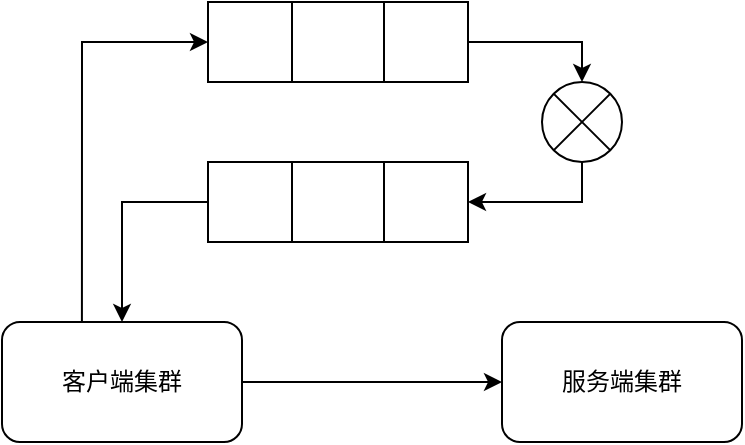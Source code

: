 <mxfile version="11.2.4" type="github" pages="1"><diagram id="y6vV1LG-eIwbxb2APr-B" name="Page-1"><mxGraphModel dx="946" dy="536" grid="1" gridSize="10" guides="1" tooltips="1" connect="1" arrows="1" fold="1" page="1" pageScale="1" pageWidth="826" pageHeight="1169" math="0" shadow="0"><root><mxCell id="0"/><mxCell id="1" parent="0"/><mxCell id="tdyY6P99xuA0VA6IPJe8-6" style="edgeStyle=orthogonalEdgeStyle;rounded=0;orthogonalLoop=1;jettySize=auto;html=1;entryX=1;entryY=0.5;entryDx=0;entryDy=0;exitX=0.333;exitY=0;exitDx=0;exitDy=0;exitPerimeter=0;" edge="1" parent="1" source="tdyY6P99xuA0VA6IPJe8-1" target="tdyY6P99xuA0VA6IPJe8-3"><mxGeometry relative="1" as="geometry"/></mxCell><mxCell id="tdyY6P99xuA0VA6IPJe8-15" style="edgeStyle=orthogonalEdgeStyle;rounded=0;orthogonalLoop=1;jettySize=auto;html=1;" edge="1" parent="1" source="tdyY6P99xuA0VA6IPJe8-1" target="tdyY6P99xuA0VA6IPJe8-2"><mxGeometry relative="1" as="geometry"/></mxCell><mxCell id="tdyY6P99xuA0VA6IPJe8-1" value="客户端集群" style="rounded=1;whiteSpace=wrap;html=1;" vertex="1" parent="1"><mxGeometry x="180" y="200" width="120" height="60" as="geometry"/></mxCell><mxCell id="tdyY6P99xuA0VA6IPJe8-2" value="服务端集群" style="rounded=1;whiteSpace=wrap;html=1;" vertex="1" parent="1"><mxGeometry x="430" y="200" width="120" height="60" as="geometry"/></mxCell><mxCell id="tdyY6P99xuA0VA6IPJe8-12" style="edgeStyle=orthogonalEdgeStyle;rounded=0;orthogonalLoop=1;jettySize=auto;html=1;entryX=0.5;entryY=0;entryDx=0;entryDy=0;" edge="1" parent="1" source="tdyY6P99xuA0VA6IPJe8-3" target="tdyY6P99xuA0VA6IPJe8-14"><mxGeometry relative="1" as="geometry"><mxPoint x="560" y="30" as="targetPoint"/></mxGeometry></mxCell><mxCell id="tdyY6P99xuA0VA6IPJe8-3" value="" style="shape=process;whiteSpace=wrap;html=1;backgroundOutline=1;size=0.325;rotation=-180;" vertex="1" parent="1"><mxGeometry x="283" y="40" width="130" height="40" as="geometry"/></mxCell><mxCell id="tdyY6P99xuA0VA6IPJe8-9" style="edgeStyle=orthogonalEdgeStyle;rounded=0;orthogonalLoop=1;jettySize=auto;html=1;exitX=1;exitY=0.5;exitDx=0;exitDy=0;" edge="1" parent="1" source="tdyY6P99xuA0VA6IPJe8-5" target="tdyY6P99xuA0VA6IPJe8-1"><mxGeometry relative="1" as="geometry"/></mxCell><mxCell id="tdyY6P99xuA0VA6IPJe8-5" value="" style="shape=process;whiteSpace=wrap;html=1;backgroundOutline=1;size=0.325;rotation=180;" vertex="1" parent="1"><mxGeometry x="283" y="120" width="130" height="40" as="geometry"/></mxCell><mxCell id="tdyY6P99xuA0VA6IPJe8-13" style="edgeStyle=orthogonalEdgeStyle;rounded=0;orthogonalLoop=1;jettySize=auto;html=1;entryX=0;entryY=0.5;entryDx=0;entryDy=0;exitX=0.5;exitY=1;exitDx=0;exitDy=0;" edge="1" parent="1" source="tdyY6P99xuA0VA6IPJe8-14" target="tdyY6P99xuA0VA6IPJe8-5"><mxGeometry relative="1" as="geometry"><mxPoint x="470" y="120" as="sourcePoint"/></mxGeometry></mxCell><mxCell id="tdyY6P99xuA0VA6IPJe8-14" value="" style="shape=sumEllipse;perimeter=ellipsePerimeter;whiteSpace=wrap;html=1;backgroundOutline=1;" vertex="1" parent="1"><mxGeometry x="450" y="80" width="40" height="40" as="geometry"/></mxCell></root></mxGraphModel></diagram></mxfile>